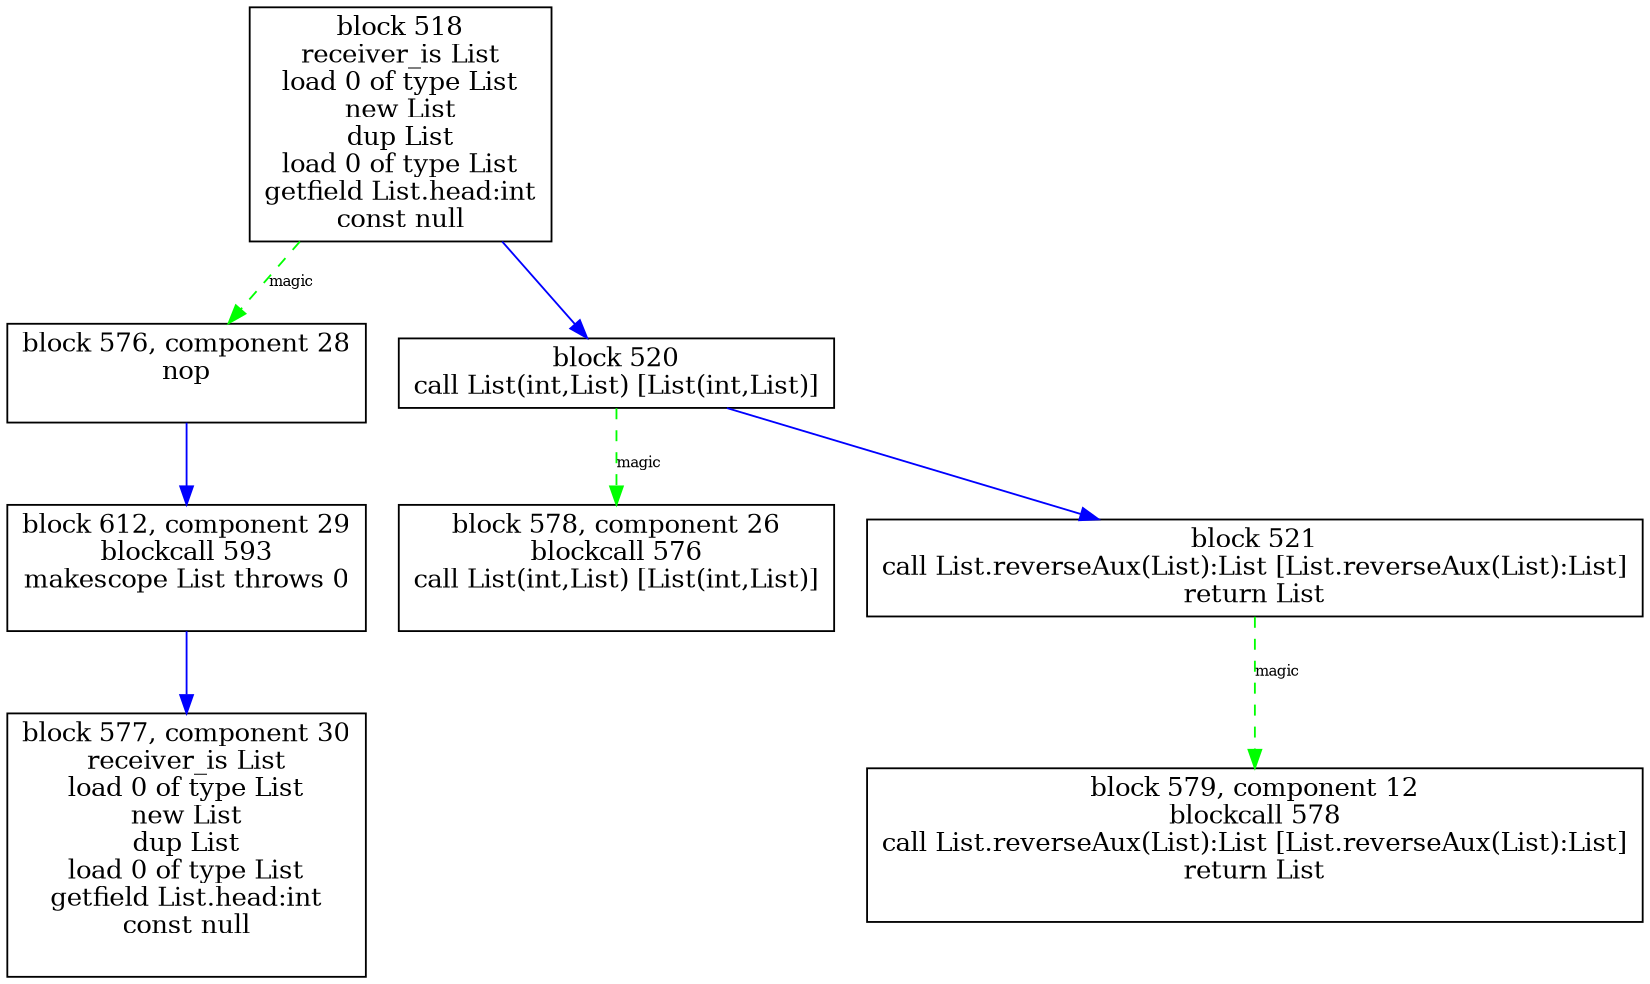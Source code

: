 digraph "List.reverseAcc():List" {
size = "11,7.5";
codeblock_518 [ shape = box, label = "block 518\nreceiver_is List\nload 0 of type List\nnew List\ndup List\nload 0 of type List\ngetfield List.head:int\nconst null"];
codeblock_576 [ shape = box, label = "block 576, component 28\nnop\n\n"];
codeblock_612 [ shape = box, label = "block 612, component 29\nblockcall 593\nmakescope List throws 0\n\n"];
codeblock_577 [ shape = box, label = "block 577, component 30\nreceiver_is List\nload 0 of type List\nnew List\ndup List\nload 0 of type List\ngetfield List.head:int\nconst null\n\n"];
codeblock_612->codeblock_577 [color = blue label = "" fontsize = 8]
codeblock_576->codeblock_612 [color = blue label = "" fontsize = 8]
codeblock_518->codeblock_576 [color = green style = dashed label = "magic" fontsize = 8]
codeblock_520 [ shape = box, label = "block 520\ncall List(int,List) [List(int,List)]"];
codeblock_578 [ shape = box, label = "block 578, component 26\nblockcall 576\ncall List(int,List) [List(int,List)]\n\n"];
codeblock_520->codeblock_578 [color = green style = dashed label = "magic" fontsize = 8]
codeblock_521 [ shape = box, label = "block 521\ncall List.reverseAux(List):List [List.reverseAux(List):List]\nreturn List"];
codeblock_579 [ shape = box, label = "block 579, component 12\nblockcall 578\ncall List.reverseAux(List):List [List.reverseAux(List):List]\nreturn List\n\n"];
codeblock_521->codeblock_579 [color = green style = dashed label = "magic" fontsize = 8]
codeblock_520->codeblock_521 [color = blue label = "" fontsize = 8]
codeblock_518->codeblock_520 [color = blue label = "" fontsize = 8]
}